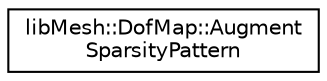 digraph "Graphical Class Hierarchy"
{
  edge [fontname="Helvetica",fontsize="10",labelfontname="Helvetica",labelfontsize="10"];
  node [fontname="Helvetica",fontsize="10",shape=record];
  rankdir="LR";
  Node1 [label="libMesh::DofMap::Augment\lSparsityPattern",height=0.2,width=0.4,color="black", fillcolor="white", style="filled",URL="$classlibMesh_1_1DofMap_1_1AugmentSparsityPattern.html"];
}
